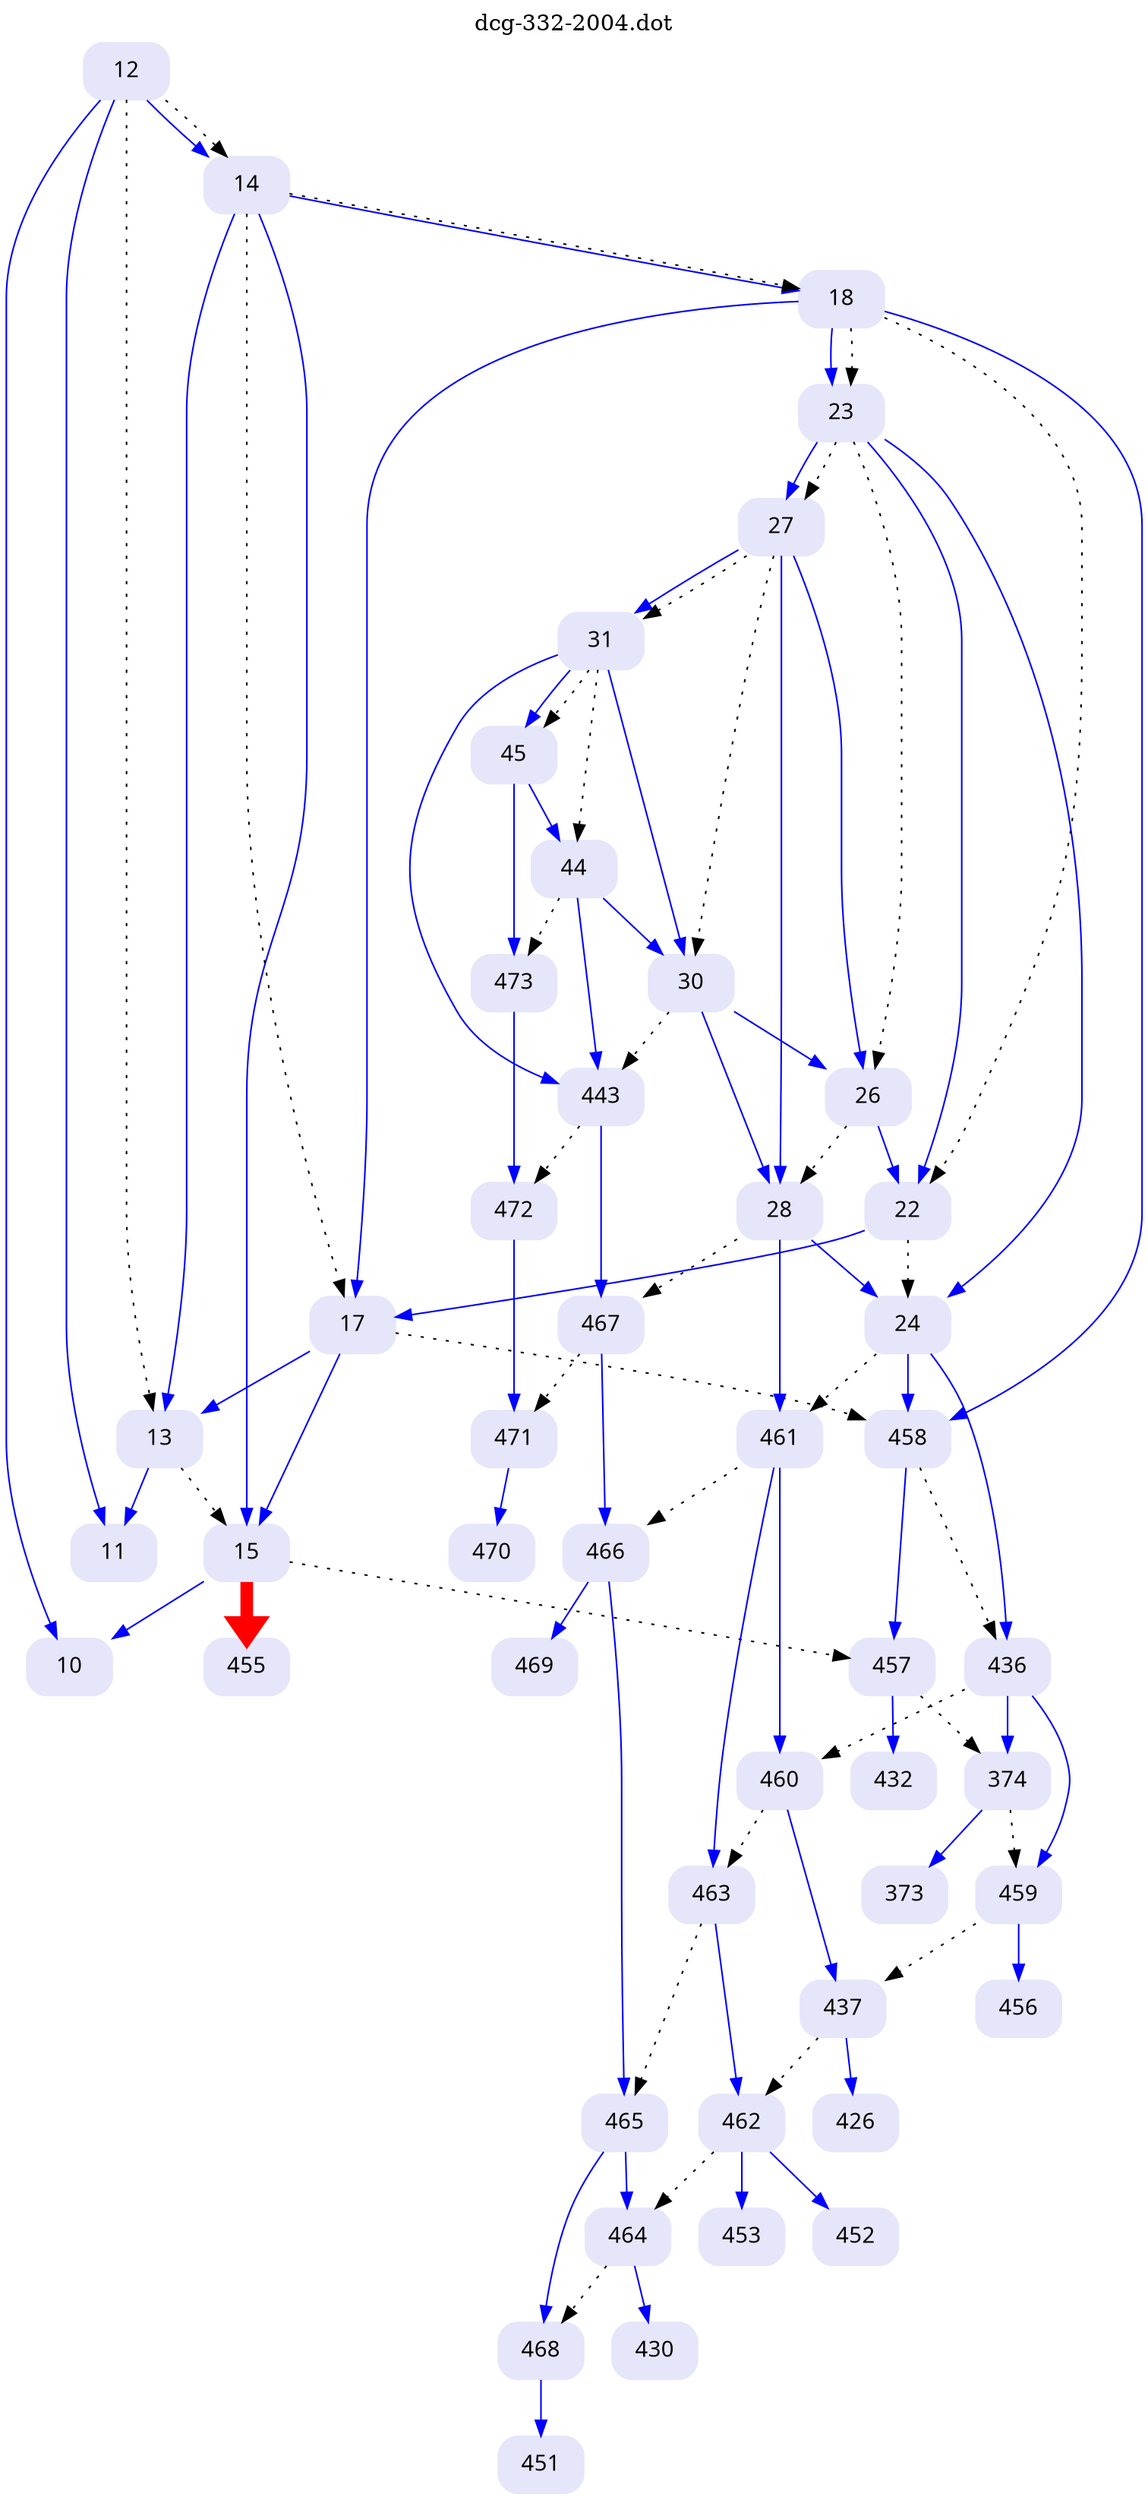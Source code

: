 digraph dcg_332 {
  labelloc="t";
  label="dcg-332-2004.dot";
  node [fontname="sans-serif"];
  node [shape=box style="rounded,filled"];
  n12 [label="12" color=lavender];
  n12 -> n11 [color=blue penwidth=1];
  n12 -> n10 [color=blue penwidth=1];
  n12 -> n14 [color=blue penwidth=1];
  n12 -> n13 [style=dotted,label=""];
  n12 -> n14 [style=dotted,label=""];
  n14 [label="14" color=lavender];
  n14 -> n13 [color=blue penwidth=1];
  n14 -> n15 [color=blue penwidth=1];
  n14 -> n18 [color=blue penwidth=1];
  n14 -> n17 [style=dotted,label=""];
  n14 -> n18 [style=dotted,label=""];
  n18 [label="18" color=lavender];
  n18 -> n17 [color=blue penwidth=1];
  n18 -> n458 [color=blue penwidth=1];
  n18 -> n23 [color=blue penwidth=1];
  n18 -> n22 [style=dotted,label=""];
  n18 -> n23 [style=dotted,label=""];
  n23 [label="23" color=lavender];
  n23 -> n22 [color=blue penwidth=1];
  n23 -> n24 [color=blue penwidth=1];
  n23 -> n27 [color=blue penwidth=1];
  n23 -> n26 [style=dotted,label=""];
  n23 -> n27 [style=dotted,label=""];
  n27 [label="27" color=lavender];
  n27 -> n26 [color=blue penwidth=1];
  n27 -> n28 [color=blue penwidth=1];
  n27 -> n31 [color=blue penwidth=1];
  n27 -> n30 [style=dotted,label=""];
  n27 -> n31 [style=dotted,label=""];
  n31 [label="31" color=lavender];
  n31 -> n30 [color=blue penwidth=1];
  n31 -> n443 [color=blue penwidth=1];
  n31 -> n45 [color=blue penwidth=1];
  n31 -> n44 [style=dotted,label=""];
  n31 -> n45 [style=dotted,label=""];
  n45 [label="45" color=lavender];
  n45 -> n44 [color=blue penwidth=1];
  n45 -> n473 [color=blue penwidth=1];
  n473 [label="473" color=lavender];
  n473 -> n472 [color=blue penwidth=1];
  n472 [label="472" color=lavender];
  n472 -> n471 [color=blue penwidth=1];
  n471 [label="471" color=lavender];
  n471 -> n470 [color=blue penwidth=1];
  n470 [label="470" color=lavender];
  n44 [label="44" color=lavender];
  n44 -> n30 [color=blue penwidth=1];
  n44 -> n443 [color=blue penwidth=1];
  n44 -> n473 [style=dotted,label=""];
  n443 [label="443" color=lavender];
  n443 -> n467 [color=blue penwidth=1];
  n443 -> n472 [style=dotted,label=""];
  n467 [label="467" color=lavender];
  n467 -> n466 [color=blue penwidth=1];
  n467 -> n471 [style=dotted,label=""];
  n466 [label="466" color=lavender];
  n466 -> n465 [color=blue penwidth=1];
  n466 -> n469 [color=blue penwidth=1];
  n469 [label="469" color=lavender];
  n465 [label="465" color=lavender];
  n465 -> n464 [color=blue penwidth=1];
  n465 -> n468 [color=blue penwidth=1];
  n468 [label="468" color=lavender];
  n468 -> n451 [color=blue penwidth=1];
  n451 [label="451" color=lavender];
  n464 [label="464" color=lavender];
  n464 -> n430 [color=blue penwidth=1];
  n464 -> n468 [style=dotted,label=""];
  n430 [label="430" color=lavender];
  n30 [label="30" color=lavender];
  n30 -> n26 [color=blue penwidth=1];
  n30 -> n28 [color=blue penwidth=1];
  n30 -> n443 [style=dotted,label=""];
  n28 [label="28" color=lavender];
  n28 -> n24 [color=blue penwidth=1];
  n28 -> n461 [color=blue penwidth=1];
  n28 -> n467 [style=dotted,label=""];
  n461 [label="461" color=lavender];
  n461 -> n460 [color=blue penwidth=1];
  n461 -> n463 [color=blue penwidth=1];
  n461 -> n466 [style=dotted,label=""];
  n463 [label="463" color=lavender];
  n463 -> n462 [color=blue penwidth=1];
  n463 -> n465 [style=dotted,label=""];
  n462 [label="462" color=lavender];
  n462 -> n453 [color=blue penwidth=1];
  n462 -> n452 [color=blue penwidth=1];
  n462 -> n464 [style=dotted,label=""];
  n452 [label="452" color=lavender];
  n453 [label="453" color=lavender];
  n460 [label="460" color=lavender];
  n460 -> n437 [color=blue penwidth=1];
  n460 -> n463 [style=dotted,label=""];
  n437 [label="437" color=lavender];
  n437 -> n426 [color=blue penwidth=1];
  n437 -> n462 [style=dotted,label=""];
  n426 [label="426" color=lavender];
  n24 [label="24" color=lavender];
  n24 -> n458 [color=blue penwidth=1];
  n24 -> n436 [color=blue penwidth=1];
  n24 -> n461 [style=dotted,label=""];
  n436 [label="436" color=lavender];
  n436 -> n374 [color=blue penwidth=1];
  n436 -> n459 [color=blue penwidth=1];
  n436 -> n460 [style=dotted,label=""];
  n459 [label="459" color=lavender];
  n459 -> n456 [color=blue penwidth=1];
  n459 -> n437 [style=dotted,label=""];
  n456 [label="456" color=lavender];
  n374 [label="374" color=lavender];
  n374 -> n373 [color=blue penwidth=1];
  n374 -> n459 [style=dotted,label=""];
  n373 [label="373" color=lavender];
  n458 [label="458" color=lavender];
  n458 -> n457 [color=blue penwidth=1];
  n458 -> n436 [style=dotted,label=""];
  n457 [label="457" color=lavender];
  n457 -> n432 [color=blue penwidth=1];
  n457 -> n374 [style=dotted,label=""];
  n432 [label="432" color=lavender];
  n26 [label="26" color=lavender];
  n26 -> n22 [color=blue penwidth=1];
  n26 -> n28 [style=dotted,label=""];
  n22 [label="22" color=lavender];
  n22 -> n17 [color=blue penwidth=1];
  n22 -> n24 [style=dotted,label=""];
  n17 [label="17" color=lavender];
  n17 -> n13 [color=blue penwidth=1];
  n17 -> n15 [color=blue penwidth=1];
  n17 -> n458 [style=dotted,label=""];
  n15 [label="15" color=lavender];
  n15 -> n10 [color=blue penwidth=1];
  n15 -> n455 [color=red penwidth=8];
  n15 -> n457 [style=dotted,label=""];
  n455 [label="455" color=lavender];
  n10 [label="10" color=lavender];
  n13 [label="13" color=lavender];
  n13 -> n11 [color=blue penwidth=1];
  n13 -> n15 [style=dotted,label=""];
  n11 [label="11" color=lavender];
}
